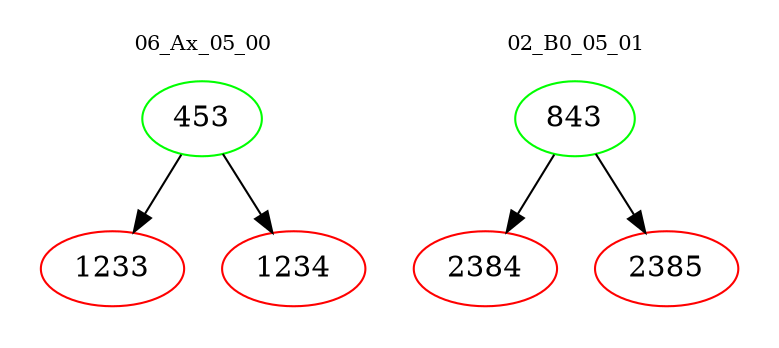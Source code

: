 digraph{
subgraph cluster_0 {
color = white
label = "06_Ax_05_00";
fontsize=10;
T0_453 [label="453", color="green"]
T0_453 -> T0_1233 [color="black"]
T0_1233 [label="1233", color="red"]
T0_453 -> T0_1234 [color="black"]
T0_1234 [label="1234", color="red"]
}
subgraph cluster_1 {
color = white
label = "02_B0_05_01";
fontsize=10;
T1_843 [label="843", color="green"]
T1_843 -> T1_2384 [color="black"]
T1_2384 [label="2384", color="red"]
T1_843 -> T1_2385 [color="black"]
T1_2385 [label="2385", color="red"]
}
}
